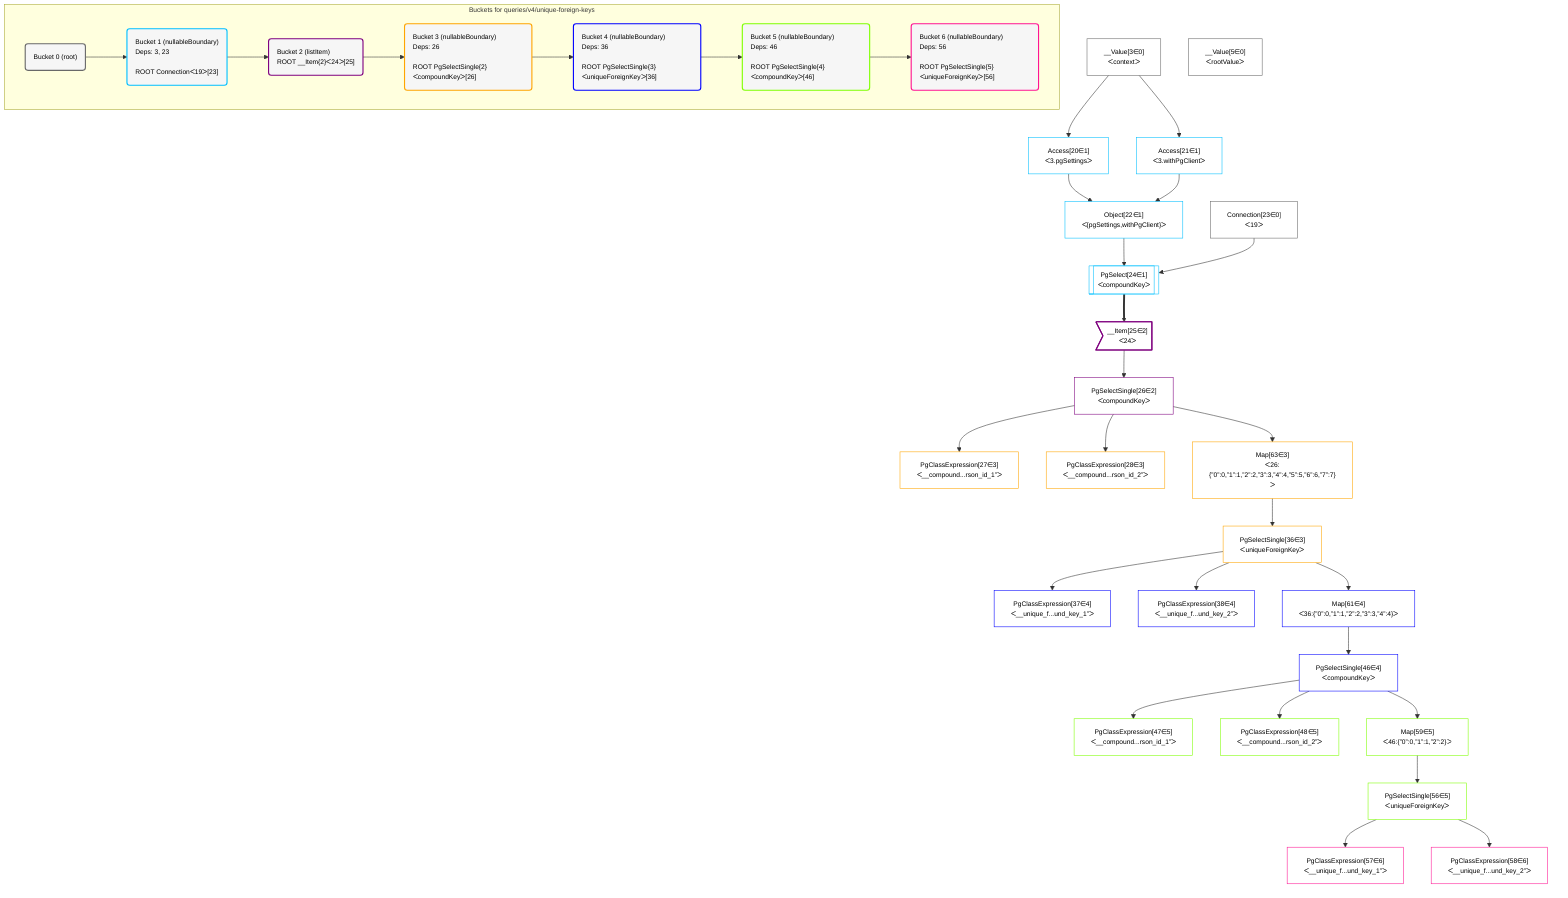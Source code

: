 %%{init: {'themeVariables': { 'fontSize': '12px'}}}%%
graph TD
    classDef path fill:#eee,stroke:#000,color:#000
    classDef plan fill:#fff,stroke-width:1px,color:#000
    classDef itemplan fill:#fff,stroke-width:2px,color:#000
    classDef sideeffectplan fill:#f00,stroke-width:2px,color:#000
    classDef bucket fill:#f6f6f6,color:#000,stroke-width:2px,text-align:left


    %% define steps
    __Value3["__Value[3∈0]<br />ᐸcontextᐳ"]:::plan
    __Value5["__Value[5∈0]<br />ᐸrootValueᐳ"]:::plan
    Access20["Access[20∈1]<br />ᐸ3.pgSettingsᐳ"]:::plan
    Access21["Access[21∈1]<br />ᐸ3.withPgClientᐳ"]:::plan
    Object22["Object[22∈1]<br />ᐸ{pgSettings,withPgClient}ᐳ"]:::plan
    Connection23["Connection[23∈0]<br />ᐸ19ᐳ"]:::plan
    PgSelect24[["PgSelect[24∈1]<br />ᐸcompoundKeyᐳ"]]:::plan
    __Item25>"__Item[25∈2]<br />ᐸ24ᐳ"]:::itemplan
    PgSelectSingle26["PgSelectSingle[26∈2]<br />ᐸcompoundKeyᐳ"]:::plan
    PgClassExpression27["PgClassExpression[27∈3]<br />ᐸ__compound...rson_id_1”ᐳ"]:::plan
    PgClassExpression28["PgClassExpression[28∈3]<br />ᐸ__compound...rson_id_2”ᐳ"]:::plan
    Map63["Map[63∈3]<br />ᐸ26:{”0”:0,”1”:1,”2”:2,”3”:3,”4”:4,”5”:5,”6”:6,”7”:7}ᐳ"]:::plan
    PgSelectSingle36["PgSelectSingle[36∈3]<br />ᐸuniqueForeignKeyᐳ"]:::plan
    PgClassExpression37["PgClassExpression[37∈4]<br />ᐸ__unique_f...und_key_1”ᐳ"]:::plan
    PgClassExpression38["PgClassExpression[38∈4]<br />ᐸ__unique_f...und_key_2”ᐳ"]:::plan
    Map61["Map[61∈4]<br />ᐸ36:{”0”:0,”1”:1,”2”:2,”3”:3,”4”:4}ᐳ"]:::plan
    PgSelectSingle46["PgSelectSingle[46∈4]<br />ᐸcompoundKeyᐳ"]:::plan
    PgClassExpression47["PgClassExpression[47∈5]<br />ᐸ__compound...rson_id_1”ᐳ"]:::plan
    PgClassExpression48["PgClassExpression[48∈5]<br />ᐸ__compound...rson_id_2”ᐳ"]:::plan
    Map59["Map[59∈5]<br />ᐸ46:{”0”:0,”1”:1,”2”:2}ᐳ"]:::plan
    PgSelectSingle56["PgSelectSingle[56∈5]<br />ᐸuniqueForeignKeyᐳ"]:::plan
    PgClassExpression57["PgClassExpression[57∈6]<br />ᐸ__unique_f...und_key_1”ᐳ"]:::plan
    PgClassExpression58["PgClassExpression[58∈6]<br />ᐸ__unique_f...und_key_2”ᐳ"]:::plan

    %% plan dependencies
    __Value3 --> Access20
    __Value3 --> Access21
    Access20 & Access21 --> Object22
    Object22 & Connection23 --> PgSelect24
    PgSelect24 ==> __Item25
    __Item25 --> PgSelectSingle26
    PgSelectSingle26 --> PgClassExpression27
    PgSelectSingle26 --> PgClassExpression28
    PgSelectSingle26 --> Map63
    Map63 --> PgSelectSingle36
    PgSelectSingle36 --> PgClassExpression37
    PgSelectSingle36 --> PgClassExpression38
    PgSelectSingle36 --> Map61
    Map61 --> PgSelectSingle46
    PgSelectSingle46 --> PgClassExpression47
    PgSelectSingle46 --> PgClassExpression48
    PgSelectSingle46 --> Map59
    Map59 --> PgSelectSingle56
    PgSelectSingle56 --> PgClassExpression57
    PgSelectSingle56 --> PgClassExpression58

    subgraph "Buckets for queries/v4/unique-foreign-keys"
    Bucket0("Bucket 0 (root)"):::bucket
    classDef bucket0 stroke:#696969
    class Bucket0,__Value3,__Value5,Connection23 bucket0
    Bucket1("Bucket 1 (nullableBoundary)<br />Deps: 3, 23<br /><br />ROOT Connectionᐸ19ᐳ[23]"):::bucket
    classDef bucket1 stroke:#00bfff
    class Bucket1,Access20,Access21,Object22,PgSelect24 bucket1
    Bucket2("Bucket 2 (listItem)<br />ROOT __Item{2}ᐸ24ᐳ[25]"):::bucket
    classDef bucket2 stroke:#7f007f
    class Bucket2,__Item25,PgSelectSingle26 bucket2
    Bucket3("Bucket 3 (nullableBoundary)<br />Deps: 26<br /><br />ROOT PgSelectSingle{2}ᐸcompoundKeyᐳ[26]"):::bucket
    classDef bucket3 stroke:#ffa500
    class Bucket3,PgClassExpression27,PgClassExpression28,PgSelectSingle36,Map63 bucket3
    Bucket4("Bucket 4 (nullableBoundary)<br />Deps: 36<br /><br />ROOT PgSelectSingle{3}ᐸuniqueForeignKeyᐳ[36]"):::bucket
    classDef bucket4 stroke:#0000ff
    class Bucket4,PgClassExpression37,PgClassExpression38,PgSelectSingle46,Map61 bucket4
    Bucket5("Bucket 5 (nullableBoundary)<br />Deps: 46<br /><br />ROOT PgSelectSingle{4}ᐸcompoundKeyᐳ[46]"):::bucket
    classDef bucket5 stroke:#7fff00
    class Bucket5,PgClassExpression47,PgClassExpression48,PgSelectSingle56,Map59 bucket5
    Bucket6("Bucket 6 (nullableBoundary)<br />Deps: 56<br /><br />ROOT PgSelectSingle{5}ᐸuniqueForeignKeyᐳ[56]"):::bucket
    classDef bucket6 stroke:#ff1493
    class Bucket6,PgClassExpression57,PgClassExpression58 bucket6
    Bucket0 --> Bucket1
    Bucket1 --> Bucket2
    Bucket2 --> Bucket3
    Bucket3 --> Bucket4
    Bucket4 --> Bucket5
    Bucket5 --> Bucket6
    end